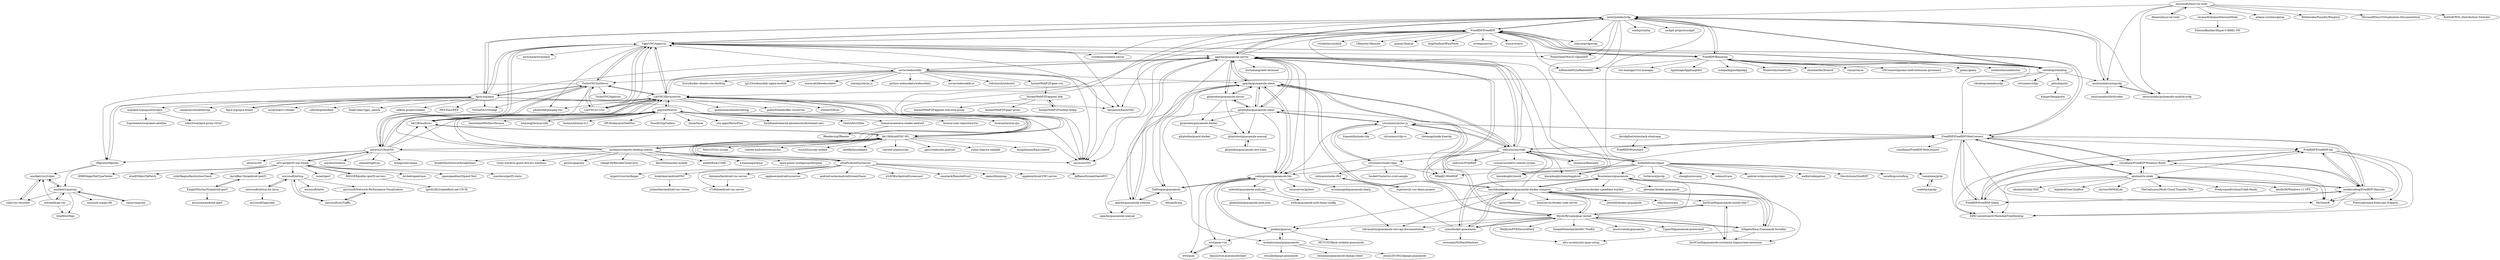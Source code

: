 digraph G {
"neutrinolabs/xrdp" -> "neutrinolabs/xorgxrdp"
"neutrinolabs/xrdp" -> "FreeRDP/FreeRDP"
"neutrinolabs/xrdp" -> "TigerVNC/tigervnc"
"neutrinolabs/xrdp" -> "apache/guacamole-server"
"neutrinolabs/xrdp" -> "stascorp/rdpwrap" ["e"=1]
"neutrinolabs/xrdp" -> "rdesktop/rdesktop"
"neutrinolabs/xrdp" -> "novnc/noVNC" ["e"=1]
"neutrinolabs/xrdp" -> "mRemoteNG/mRemoteNG" ["e"=1]
"neutrinolabs/xrdp" -> "FreeRDP/Remmina"
"neutrinolabs/xrdp" -> "Xpra-org/xpra"
"neutrinolabs/xrdp" -> "PowerShell/Win32-OpenSSH" ["e"=1]
"neutrinolabs/xrdp" -> "neutrinolabs/pulseaudio-module-xrdp"
"neutrinolabs/xrdp" -> "kimmknight/remoteapptool" ["e"=1]
"neutrinolabs/xrdp" -> "winfsp/winfsp" ["e"=1]
"neutrinolabs/xrdp" -> "cockpit-project/cockpit" ["e"=1]
"novnc/websockify" -> "novnc/noVNC" ["e"=1]
"novnc/websockify" -> "novnc/websockify-js"
"novnc/websockify" -> "LibVNC/libvncserver"
"novnc/websockify" -> "apache/guacamole-server"
"novnc/websockify" -> "tg123/websockify-nginx-module"
"novnc/websockify" -> "apache/guacamole-client"
"novnc/websockify" -> "TigerVNC/tigervnc"
"novnc/websockify" -> "warmcat/libwebsockets" ["e"=1]
"novnc/websockify" -> "kasmtech/KasmVNC" ["e"=1]
"novnc/websockify" -> "billchurch/webssh2" ["e"=1]
"novnc/websockify" -> "fcwu/docker-ubuntu-vnc-desktop" ["e"=1]
"novnc/websockify" -> "InstantWebP2P/peer-vnc"
"novnc/websockify" -> "xtermjs/xterm.js" ["e"=1]
"novnc/websockify" -> "TurboVNC/turbovnc"
"novnc/websockify" -> "python-websockets/websockets" ["e"=1]
"FreeRDP/FreeRDP" -> "neutrinolabs/xrdp"
"FreeRDP/FreeRDP" -> "stascorp/rdpwrap" ["e"=1]
"FreeRDP/FreeRDP" -> "FreeRDP/Remmina"
"FreeRDP/FreeRDP" -> "mRemoteNG/mRemoteNG" ["e"=1]
"FreeRDP/FreeRDP" -> "rustdesk/rustdesk" ["e"=1]
"FreeRDP/FreeRDP" -> "novnc/noVNC" ["e"=1]
"FreeRDP/FreeRDP" -> "TigerVNC/tigervnc"
"FreeRDP/FreeRDP" -> "1Remote/1Remote" ["e"=1]
"FreeRDP/FreeRDP" -> "rdesktop/rdesktop"
"FreeRDP/FreeRDP" -> "FreeRDP/FreeRDP-WebConnect"
"FreeRDP/FreeRDP" -> "quasar/Quasar" ["e"=1]
"FreeRDP/FreeRDP" -> "rustdesk/rustdesk-server" ["e"=1]
"FreeRDP/FreeRDP" -> "kingToolbox/WindTerm" ["e"=1]
"FreeRDP/FreeRDP" -> "screego/server" ["e"=1]
"FreeRDP/FreeRDP" -> "winsw/winsw" ["e"=1]
"microsoft/linux-vm-tools" -> "Hinara/linux-vm-tools"
"microsoft/linux-vm-tools" -> "secana/EnhancedSessionMode"
"microsoft/linux-vm-tools" -> "neutrinolabs/pulseaudio-module-xrdp"
"microsoft/linux-vm-tools" -> "arkane-systems/genie" ["e"=1]
"microsoft/linux-vm-tools" -> "WhitewaterFoundry/Pengwin" ["e"=1]
"microsoft/linux-vm-tools" -> "neutrinolabs/xorgxrdp"
"microsoft/linux-vm-tools" -> "MicrosoftDocs/Virtualization-Documentation" ["e"=1]
"microsoft/linux-vm-tools" -> "RoliSoft/WSL-Distribution-Switcher" ["e"=1]
"microsoft/linux-vm-tools" -> "neutrinolabs/xrdp"
"glyptodon/guacamole-server" -> "glyptodon/guacamole-client"
"glyptodon/guacamole-server" -> "glyptodon/guacamole-docker"
"glyptodon/guacamole-server" -> "glyptodon/guacamole-manual"
"glyptodon/guacamole-server" -> "apache/guacamole-client"
"glyptodon/guacamole-server" -> "apache/guacamole-server"
"neutrinolabs/pulseaudio-module-xrdp" -> "neutrinolabs/xorgxrdp"
"LibVNC/libvncserver" -> "rfbproto/rfbproto"
"LibVNC/libvncserver" -> "LibVNC/x11vnc"
"LibVNC/libvncserver" -> "oNaiPs/droidVncServer"
"LibVNC/libvncserver" -> "bk138/multivnc"
"LibVNC/libvncserver" -> "TigerVNC/tigervnc"
"LibVNC/libvncserver" -> "TurboVNC/turbovnc"
"LibVNC/libvncserver" -> "quamotion/remoteviewing" ["e"=1]
"LibVNC/libvncserver" -> "ultravnc/UltraVNC"
"LibVNC/libvncserver" -> "phoboslab/jsmpeg-vnc" ["e"=1]
"LibVNC/libvncserver" -> "novnc/noVNC" ["e"=1]
"LibVNC/libvncserver" -> "ponty/framebuffer-vncserver"
"LibVNC/libvncserver" -> "stweil/OSXvnc"
"LibVNC/libvncserver" -> "bk138/droidVNC-NG"
"LibVNC/libvncserver" -> "novnc/websockify"
"LibVNC/libvncserver" -> "gujjwal00/avnc"
"FreeRDP/FreeRDP-old" -> "EBSI-umontreal/IsThereAnyFreeDesktop"
"FreeRDP/FreeRDP-old" -> "MyOnee/R"
"FreeRDP/FreeRDP-old" -> "Freescale/meta-freescale-3rdparty" ["e"=1]
"FreeRDP/FreeRDP-old" -> "cloudbase/FreeRDP-Windows-Build"
"FreeRDP/FreeRDP-old" -> "awakecoding/FreeRDP-Manuals"
"boschkundendienst/guacamole-docker-compose" -> "MysticRyuujin/guac-install"
"boschkundendienst/guacamole-docker-compose" -> "flcontainers/guacamole"
"boschkundendienst/guacamole-docker-compose" -> "oznu/docker-guacamole"
"boschkundendienst/guacamole-docker-compose" -> "itiligent/Easy-Guacamole-Installer"
"boschkundendienst/guacamole-docker-compose" -> "apache/guacamole-client"
"boschkundendienst/guacamole-docker-compose" -> "apache/guacamole-server"
"boschkundendienst/guacamole-docker-compose" -> "Zer0CoolX/guacamole-customize-loginscreen-extension"
"boschkundendienst/guacamole-docker-compose" -> "cedrozor/myrtille"
"boschkundendienst/guacamole-docker-compose" -> "jwetzell/docker-guacamole"
"boschkundendienst/guacamole-docker-compose" -> "ridvanaltun/guacamole-rest-api-documentation"
"boschkundendienst/guacamole-docker-compose" -> "tobychui/zoraxy" ["e"=1]
"boschkundendienst/guacamole-docker-compose" -> "paidem/guacozy"
"boschkundendienst/guacamole-docker-compose" -> "gnmyt/Nexterm" ["e"=1]
"boschkundendienst/guacamole-docker-compose" -> "linuxserver/docker-code-server" ["e"=1]
"boschkundendienst/guacamole-docker-compose" -> "Zer0CoolX/guacamole-install-rhel-7"
"mgechev/js-vnc-demo-project" -> "sidorares/node-rfb2"
"KnightWhoSayNi/android-iperf" -> "alvisisme/android-iperf"
"KnightWhoSayNi/android-iperf" -> "davidBar-On/android-iperf3"
"bk138/multivnc" -> "gujjwal00/avnc"
"bk138/multivnc" -> "LibVNC/libvncserver"
"bk138/multivnc" -> "bk138/droidVNC-NG"
"oznu/docker-guacamole" -> "flcontainers/guacamole"
"oznu/docker-guacamole" -> "MysticRyuujin/guac-install"
"oznu/docker-guacamole" -> "boschkundendienst/guacamole-docker-compose"
"oznu/docker-guacamole" -> "rmountjoy92/DashMachine" ["e"=1]
"oznu/docker-guacamole" -> "apache/guacamole-server"
"Zer0CoolX/guacamole-customize-loginscreen-extension" -> "Zer0CoolX/guacamole-install-rhel-7"
"glyptodon/guacamole-client" -> "glyptodon/guacamole-server"
"glyptodon/guacamole-client" -> "apache/guacamole-client"
"glyptodon/guacamole-client" -> "vadimpronin/guacamole-lite"
"glyptodon/guacamole-client" -> "glyptodon/guacamole-docker"
"glyptodon/guacamole-client" -> "mohabusama/pyguacamole"
"glyptodon/guacamole-client" -> "apache/guacamole-server"
"glyptodon/guacamole-client" -> "glyptodon/guacamole-manual"
"glyptodon/guacamole-client" -> "citronneur/mstsc.js"
"Zer0CoolX/guacamole-install-rhel-7" -> "Zer0CoolX/guacamole-customize-loginscreen-extension"
"Zer0CoolX/guacamole-install-rhel-7" -> "MysticRyuujin/guac-install"
"mitchellh/go-vnc" -> "bradfitz/rfbgo"
"mitchellh/go-vnc" -> "amitbet/vncproxy"
"mitchellh/go-vnc" -> "amitbet/vnc2video"
"icodeface/grdp" -> "tomatome/grdp"
"TelDragon/guacamole" -> "vadimpronin/guacamole-lite"
"TelDragon/guacamole" -> "apache/guacamole-website"
"TelDragon/guacamole" -> "deluan/bring"
"secana/EnhancedSessionMode" -> "EtienneBarbier/Hyper-V-RHEL-VM"
"glyptodon/guacamole-test-suite" -> "glyptodon/guacamole-manual"
"saily/vnc-recorder" -> "amitbet/vnc2video"
"amitbet/vnc2video" -> "amitbet/vncproxy"
"amitbet/vnc2video" -> "saily/vnc-recorder"
"neutrinolabs/xorgxrdp" -> "neutrinolabs/xrdp"
"neutrinolabs/xorgxrdp" -> "neutrinolabs/pulseaudio-module-xrdp"
"neutrinolabs/xorgxrdp" -> "neutrinolabs/librfxcodec"
"bolkedebruin/rdpgw" -> "cedrozor/myrtille"
"bolkedebruin/rdpgw" -> "wallix/redemption"
"bolkedebruin/rdpgw" -> "Devolutions/IronRDP" ["e"=1]
"bolkedebruin/rdpgw" -> "coredhcp/coredhcp" ["e"=1]
"bolkedebruin/rdpgw" -> "vadimpronin/guacamole-lite"
"bolkedebruin/rdpgw" -> "kimmknight/remoteapptool" ["e"=1]
"bolkedebruin/rdpgw" -> "GoSecure/pyrdp" ["e"=1]
"bolkedebruin/rdpgw" -> "neutrinolabs/xrdp"
"bolkedebruin/rdpgw" -> "changkun/occamy"
"bolkedebruin/rdpgw" -> "apache/guacamole-server"
"bolkedebruin/rdpgw" -> "tomatome/grdp"
"bolkedebruin/rdpgw" -> "seknox/trasa" ["e"=1]
"bolkedebruin/rdpgw" -> "kimmknight/raweb" ["e"=1]
"bolkedebruin/rdpgw" -> "gabriel-sztejnworcel/pyrdgw"
"bolkedebruin/rdpgw" -> "flcontainers/guacamole"
"FreeRDP/Remmina" -> "rdesktop/rdesktop"
"FreeRDP/Remmina" -> "FreeRDP/FreeRDP"
"FreeRDP/Remmina" -> "neutrinolabs/xrdp"
"FreeRDP/Remmina" -> "TigerVNC/tigervnc"
"FreeRDP/Remmina" -> "FreeRDP/FreeRDP-WebConnect"
"FreeRDP/Remmina" -> "geany/geany" ["e"=1]
"FreeRDP/Remmina" -> "unetbootin/unetbootin" ["e"=1]
"FreeRDP/Remmina" -> "virt-manager/virt-manager" ["e"=1]
"FreeRDP/Remmina" -> "AppImage/AppImageKit" ["e"=1]
"FreeRDP/Remmina" -> "mRemoteNG/mRemoteNG" ["e"=1]
"FreeRDP/Remmina" -> "notepadqq/notepadqq" ["e"=1]
"FreeRDP/Remmina" -> "Winetricks/winetricks" ["e"=1]
"FreeRDP/Remmina" -> "cboxdoerfer/fsearch" ["e"=1]
"FreeRDP/Remmina" -> "veyon/veyon" ["e"=1]
"FreeRDP/Remmina" -> "GSConnect/gnome-shell-extension-gsconnect" ["e"=1]
"TigerVNC/tigervnc" -> "novnc/noVNC" ["e"=1]
"TigerVNC/tigervnc" -> "ultravnc/UltraVNC"
"TigerVNC/tigervnc" -> "LibVNC/libvncserver"
"TigerVNC/tigervnc" -> "neutrinolabs/xrdp"
"TigerVNC/tigervnc" -> "TurboVNC/turbovnc"
"TigerVNC/tigervnc" -> "FreeRDP/FreeRDP"
"TigerVNC/tigervnc" -> "LibVNC/x11vnc"
"TigerVNC/tigervnc" -> "kasmtech/KasmVNC" ["e"=1]
"TigerVNC/tigervnc" -> "phoboslab/jsmpeg-vnc" ["e"=1]
"TigerVNC/tigervnc" -> "FreeRDP/Remmina"
"TigerVNC/tigervnc" -> "rustdesk/rustdesk-server" ["e"=1]
"TigerVNC/tigervnc" -> "apache/guacamole-server"
"TigerVNC/tigervnc" -> "wireshark/wireshark" ["e"=1]
"TigerVNC/tigervnc" -> "Xpra-org/xpra"
"TigerVNC/tigervnc" -> "PowerShell/Win32-OpenSSH" ["e"=1]
"ultravnc/UltraVNC" -> "TigerVNC/tigervnc"
"ultravnc/UltraVNC" -> "TurboVNC/turbovnc"
"ultravnc/UltraVNC" -> "LibVNC/libvncserver"
"ultravnc/UltraVNC" -> "ultravnc/SC"
"ultravnc/UltraVNC" -> "bk138/droidVNC-NG"
"ultravnc/UltraVNC" -> "bk138/multivnc"
"ultravnc/UltraVNC" -> "rfbproto/rfbproto"
"ultravnc/UltraVNC" -> "dchapyshev/aspia" ["e"=1]
"ultravnc/UltraVNC" -> "gujjwal00/avnc"
"ultravnc/UltraVNC" -> "ar51an/iperf3-win-builds"
"ultravnc/UltraVNC" -> "aoyiduo/woterm" ["e"=1]
"ultravnc/UltraVNC" -> "novnc/noVNC" ["e"=1]
"ultravnc/UltraVNC" -> "chenall/tightvnc"
"rfbproto/rfbproto" -> "LibVNC/libvncserver"
"rfbproto/rfbproto" -> "amitbet/vncproxy"
"rfbproto/rfbproto" -> "amitbet/vnc2video"
"Hinara/linux-vm-tools" -> "microsoft/linux-vm-tools"
"wwt/guac-vue" -> "wwt/guac"
"wwt/guac-vue" -> "dgunzi/vue-guacamoleclient"
"paidem/guacozy" -> "mohabusama/pyguacamole"
"paidem/guacozy" -> "MUYUSY/flask-socketio-guacamole"
"paidem/guacozy" -> "vadimpronin/guacamole-lite"
"paidem/guacozy" -> "wwt/guac-vue"
"LibVNC/x11vnc" -> "LibVNC/libvncserver"
"LibVNC/x11vnc" -> "TurboVNC/turbovnc"
"LibVNC/x11vnc" -> "TigerVNC/tigervnc"
"LibVNC/x11vnc" -> "bk138/multivnc"
"citronneur/node-rdpjs" -> "citronneur/mstsc.js"
"citronneur/node-rdpjs" -> "Mikej81/WebRDP"
"citronneur/node-rdpjs" -> "SocketCluster/sc-crud-sample"
"citronneur/node-rdpjs" -> "sidorares/node-rfb2"
"wwt/guac" -> "wwt/guac-vue"
"mohabusama/pyguacamole" -> "jimmy201602/django-guacamole"
"mohabusama/pyguacamole" -> "rescale/django-guacamole"
"mohabusama/pyguacamole" -> "heisaman/guacamole-django-client"
"mohabusama/pyguacamole" -> "paidem/guacozy"
"microsoft/Network-Performance-Visualization" -> "microsoft/ctsTraffic"
"flcontainers/guacamole" -> "boschkundendienst/guacamole-docker-compose"
"flcontainers/guacamole" -> "abesnier/docker-guacamole"
"flcontainers/guacamole" -> "oznu/docker-guacamole"
"flcontainers/guacamole" -> "itiligent/Easy-Guacamole-Installer"
"flcontainers/guacamole" -> "linuxserver/docker-speedtest-tracker"
"cloudbase/FreeRDP-Windows-Build" -> "awakecoding/FreeRDP-Manuals"
"cloudbase/FreeRDP-Windows-Build" -> "FreeRDP/FreeRDP-Sharp"
"cloudbase/FreeRDP-Windows-Build" -> "EBSI-umontreal/IsThereAnyFreeDesktop"
"cloudbase/FreeRDP-Windows-Build" -> "FreeRDP/FreeRDP-old"
"cloudbase/FreeRDP-Windows-Build" -> "FreeRDP/FreeRDP-WebConnect"
"cloudbase/FreeRDP-Windows-Build" -> "akuhnet/w-colab"
"cloudbase/FreeRDP-Windows-Build" -> "MyOnee/R"
"bk138/droidVNC-NG" -> "gujjwal00/avnc"
"bk138/droidVNC-NG" -> "oNaiPs/droidVncServer"
"bk138/droidVNC-NG" -> "bk138/multivnc"
"bk138/droidVNC-NG" -> "NetrisTV/ws-scrcpy" ["e"=1]
"bk138/droidVNC-NG" -> "LibVNC/libvncserver"
"bk138/droidVNC-NG" -> "remote-android/redroid-doc" ["e"=1]
"bk138/droidVNC-NG" -> "ultravnc/UltraVNC"
"bk138/droidVNC-NG" -> "wsvn53/scrcpy-mobile" ["e"=1]
"bk138/droidVNC-NG" -> "meefik/linuxdeploy" ["e"=1]
"bk138/droidVNC-NG" -> "viarotel-org/escrcpy" ["e"=1]
"bk138/droidVNC-NG" -> "ppyyr/tailscale-android"
"bk138/droidVNC-NG" -> "yume-chan/ya-webadb" ["e"=1]
"bk138/droidVNC-NG" -> "mingzhixian/Easycontrol" ["e"=1]
"bk138/droidVNC-NG" -> "iiordanov/remote-desktop-clients"
"bk138/droidVNC-NG" -> "novnc/noVNC" ["e"=1]
"iiordanov/remote-desktop-clients" -> "bk138/multivnc"
"iiordanov/remote-desktop-clients" -> "gujjwal00/avnc"
"iiordanov/remote-desktop-clients" -> "FreeRDP/FreeRDP"
"iiordanov/remote-desktop-clients" -> "chengr28/RevokeChinaCerts" ["e"=1]
"iiordanov/remote-desktop-clients" -> "LibVNC/libvncserver"
"iiordanov/remote-desktop-clients" -> "flexVDI/launcher-mobile" ["e"=1]
"iiordanov/remote-desktop-clients" -> "bk138/droidVNC-NG"
"iiordanov/remote-desktop-clients" -> "oNaiPs/droidVncServer"
"iiordanov/remote-desktop-clients" -> "andelf/fuck12306" ["e"=1]
"iiordanov/remote-desktop-clients" -> "x-hansong/aSpice"
"iiordanov/remote-desktop-clients" -> "TigerVNC/tigervnc"
"iiordanov/remote-desktop-clients" -> "open-power-workgroup/Hospital" ["e"=1]
"iiordanov/remote-desktop-clients" -> "XcodeGhostSource/XcodeGhost" ["e"=1]
"iiordanov/remote-desktop-clients" -> "virtio-win/kvm-guest-drivers-windows" ["e"=1]
"iiordanov/remote-desktop-clients" -> "phuslu/goproxy" ["e"=1]
"TurboVNC/turbovnc" -> "VirtualGL/virtualgl" ["e"=1]
"TurboVNC/turbovnc" -> "rfbproto/rfbproto"
"TurboVNC/turbovnc" -> "LibVNC/libvncserver"
"TurboVNC/turbovnc" -> "TigerVNC/tigervnc"
"TurboVNC/turbovnc" -> "ultravnc/UltraVNC"
"TurboVNC/turbovnc" -> "LibVNC/x11vnc"
"TurboVNC/turbovnc" -> "TurboVNC/tightvnc"
"TurboVNC/turbovnc" -> "Xpra-org/xpra"
"TurboVNC/turbovnc" -> "bk138/multivnc"
"microsoft/ntttcp" -> "microsoft/ntttcp-for-linux"
"microsoft/ntttcp" -> "microsoft/ctsTraffic"
"microsoft/ntttcp" -> "microsoft/latte"
"microsoft/ntttcp" -> "microsoft/Network-Performance-Visualization"
"akuhnet/w-colab" -> "PradyumnaKrishna/Colab-Hacks" ["e"=1]
"akuhnet/w-colab" -> "awakecoding/FreeRDP-Manuals"
"akuhnet/w-colab" -> "cloudbase/FreeRDP-Windows-Build"
"akuhnet/w-colab" -> "EBSI-umontreal/IsThereAnyFreeDesktop"
"akuhnet/w-colab" -> "kmille36/Windows-11-VPS" ["e"=1]
"akuhnet/w-colab" -> "FreeRDP/FreeRDP-Sharp"
"akuhnet/w-colab" -> "FreeRDP/FreeRDP-old"
"akuhnet/w-colab" -> "FreeRDP/FreeRDP-WebConnect"
"akuhnet/w-colab" -> "akuhnet/Colab-SSH"
"akuhnet/w-colab" -> "biplobsd/OneClickRun" ["e"=1]
"akuhnet/w-colab" -> "shirooo39/MiXLab" ["e"=1]
"akuhnet/w-colab" -> "TheCaduceus/Multi-Cloud-Transfer-Tool" ["e"=1]
"akuhnet/w-colab" -> "MyOnee/R"
"Xpra-org/xpra-html5" -> "Xpra-org/xpra"
"Xpra-org/xpra" -> "Xpra-org/xpra-html5"
"Xpra-org/xpra" -> "mviereck/x11docker" ["e"=1]
"Xpra-org/xpra" -> "kasmtech/KasmVNC" ["e"=1]
"Xpra-org/xpra" -> "wayland-transpositor/wprs"
"Xpra-org/xpra" -> "TurboVNC/turbovnc"
"Xpra-org/xpra" -> "neutrinolabs/xrdp"
"Xpra-org/xpra" -> "udevbe/greenfield" ["e"=1]
"Xpra-org/xpra" -> "TigerVNC/tigervnc"
"Xpra-org/xpra" -> "VirtualGL/virtualgl" ["e"=1]
"Xpra-org/xpra" -> "apache/guacamole-server"
"Xpra-org/xpra" -> "DualCoder/vgpu_unlock" ["e"=1]
"Xpra-org/xpra" -> "selkies-project/selkies" ["e"=1]
"Xpra-org/xpra" -> "novnc/noVNC" ["e"=1]
"Xpra-org/xpra" -> "FEX-Emu/FEX" ["e"=1]
"Xpra-org/xpra" -> "containers/bubblewrap" ["e"=1]
"gujjwal00/avnc" -> "bk138/droidVNC-NG"
"gujjwal00/avnc" -> "bk138/multivnc"
"gujjwal00/avnc" -> "2moe/tmoe" ["e"=1]
"gujjwal00/avnc" -> "you-apps/RecordYou" ["e"=1]
"gujjwal00/avnc" -> "Seeneva/seeneva-reader-android"
"gujjwal00/avnc" -> "TachibanaGeneralLaboratories/download-navi" ["e"=1]
"gujjwal00/avnc" -> "Gedsh/InviZible" ["e"=1]
"gujjwal00/avnc" -> "LibVNC/libvncserver"
"gujjwal00/avnc" -> "termux-user-repository/tur" ["e"=1]
"gujjwal00/avnc" -> "termux/termux-gui" ["e"=1]
"gujjwal00/avnc" -> "hanxinhao000/ZeroTermux" ["e"=1]
"gujjwal00/avnc" -> "lzhiyong/termux-ndk" ["e"=1]
"gujjwal00/avnc" -> "termux/termux-x11" ["e"=1]
"gujjwal00/avnc" -> "DP-Hridayan/aShellYou" ["e"=1]
"gujjwal00/avnc" -> "FossifyOrg/Gallery" ["e"=1]
"Seeneva/seeneva-reader-android" -> "IReaderorg/IReader" ["e"=1]
"citronneur/mstsc.js" -> "citronneur/node-rdpjs"
"citronneur/mstsc.js" -> "cedrozor/myrtille"
"citronneur/mstsc.js" -> "Mikej81/WebRDP"
"citronneur/mstsc.js" -> "bloomapi/node-freerdp"
"citronneur/mstsc.js" -> "FreeRDP/FreeRDP-WebConnect"
"citronneur/mstsc.js" -> "vadimpronin/guacamole-lite"
"citronneur/mstsc.js" -> "frapontillo/node-rdp"
"citronneur/mstsc.js" -> "glyptodon/guacamole-client"
"citronneur/mstsc.js" -> "citronneur/rdp-rs" ["e"=1]
"rdesktop/rdesktop" -> "FreeRDP/Remmina"
"rdesktop/rdesktop" -> "FreeRDP/FreeRDP"
"rdesktop/rdesktop" -> "neutrinolabs/xrdp"
"rdesktop/rdesktop" -> "citronneur/rdpy" ["e"=1]
"rdesktop/rdesktop" -> "rdesktop/seamlessrdp"
"rdesktop/rdesktop" -> "LibVNC/libvncserver"
"rdesktop/rdesktop" -> "github/putty"
"rdesktop/rdesktop" -> "neutrinolabs/xorgxrdp"
"FreeRDP/FreeRDP-Sharp" -> "FreeRDP/FreeRDP-WebConnect"
"FreeRDP/FreeRDP-Sharp" -> "awakecoding/FreeRDP-Manuals"
"FreeRDP/FreeRDP-Sharp" -> "cloudbase/FreeRDP-Windows-Build"
"FreeRDP/FreeRDP-Sharp" -> "EBSI-umontreal/IsThereAnyFreeDesktop"
"FreeRDP/FreeRDP-Sharp" -> "FreeRDP/FreeRDP-old"
"tomatome/grdp" -> "icodeface/grdp"
"glyptodon/guacamole-docker" -> "glyptodon/guacd-docker"
"glyptodon/guacamole-docker" -> "glyptodon/guacamole-manual"
"glyptodon/guacamole-manual" -> "glyptodon/guacamole-test-suite"
"ar51an/iperf3-win-builds" -> "davidBar-On/android-iperf3"
"ar51an/iperf3-win-builds" -> "esnet/iperf" ["e"=1]
"ar51an/iperf3-win-builds" -> "R0GGER/public-iperf3-servers"
"ar51an/iperf3-win-builds" -> "Archeb/opentrace" ["e"=1]
"ar51an/iperf3-win-builds" -> "microsoft/ntttcp"
"ar51an/iperf3-win-builds" -> "openspeedtest/Speed-Test" ["e"=1]
"ar51an/iperf3-win-builds" -> "userdocs/iperf3-static"
"ar51an/iperf3-win-builds" -> "HMBSbige/NatTypeTester" ["e"=1]
"ar51an/iperf3-win-builds" -> "elseif/MikroTikPatch" ["e"=1]
"ar51an/iperf3-win-builds" -> "xykt/RegionRestrictionCheck" ["e"=1]
"ar51an/iperf3-win-builds" -> "ultravnc/UltraVNC"
"R0GGER/public-iperf3-servers" -> "ar51an/iperf3-win-builds"
"R0GGER/public-iperf3-servers" -> "spiritLHLS/speedtest.net-CN-ID" ["e"=1]
"microsoft/ntttcp-for-linux" -> "microsoft/ntttcp"
"microsoft/ntttcp-for-linux" -> "microsoft/lagscope"
"FreeRDP/FreeRDP-WebConnect" -> "FreeRDP/FreeRDP-Sharp"
"FreeRDP/FreeRDP-WebConnect" -> "awakecoding/FreeRDP-Manuals"
"FreeRDP/FreeRDP-WebConnect" -> "cloudbase/FreeRDP-Windows-Build"
"FreeRDP/FreeRDP-WebConnect" -> "cedrozor/myrtille"
"FreeRDP/FreeRDP-WebConnect" -> "FreeRDP/FreeRDP-old"
"FreeRDP/FreeRDP-WebConnect" -> "akuhnet/w-colab"
"FreeRDP/FreeRDP-WebConnect" -> "Mikej81/WebRDP"
"FreeRDP/FreeRDP-WebConnect" -> "EBSI-umontreal/IsThereAnyFreeDesktop"
"FreeRDP/FreeRDP-WebConnect" -> "FreeRDP/Wireshark"
"FreeRDP/FreeRDP-WebConnect" -> "MyOnee/R"
"FreeRDP/FreeRDP-WebConnect" -> "FreeRDP/FreeRDP"
"FreeRDP/FreeRDP-WebConnect" -> "citronneur/mstsc.js"
"FreeRDP/FreeRDP-WebConnect" -> "cloudbase/FreeRDP-WebConnect"
"vprix/vncproxy" -> "amitbet/vncproxy"
"binkybear/androidVNC" -> "yolanother/android-vnc-viewer"
"cedrozor/myrtille" -> "citronneur/mstsc.js"
"cedrozor/myrtille" -> "FreeRDP/FreeRDP-WebConnect"
"cedrozor/myrtille" -> "bolkedebruin/rdpgw"
"cedrozor/myrtille" -> "apache/guacamole-client"
"cedrozor/myrtille" -> "kimmknight/remoteapptool" ["e"=1]
"cedrozor/myrtille" -> "apache/guacamole-server"
"cedrozor/myrtille" -> "kimmknight/raweb" ["e"=1]
"cedrozor/myrtille" -> "immense/Remotely" ["e"=1]
"cedrozor/myrtille" -> "cedrozor/FreeRDP"
"cedrozor/myrtille" -> "Mikej81/WebRDP"
"cedrozor/myrtille" -> "FreeRDP/FreeRDP"
"cedrozor/myrtille" -> "glyptodon/guacamole-client"
"cedrozor/myrtille" -> "citronneur/node-rdpjs"
"cedrozor/myrtille" -> "rviscarra/webrtc-remote-screen" ["e"=1]
"cedrozor/myrtille" -> "vadimpronin/guacamole-lite"
"apache/guacamole-server" -> "apache/guacamole-client"
"apache/guacamole-server" -> "apache/guacamole-website"
"apache/guacamole-server" -> "novnc/noVNC" ["e"=1]
"apache/guacamole-server" -> "MysticRyuujin/guac-install"
"apache/guacamole-server" -> "cedrozor/myrtille"
"apache/guacamole-server" -> "glyptodon/guacamole-client"
"apache/guacamole-server" -> "neutrinolabs/xrdp"
"apache/guacamole-server" -> "glyptodon/guacamole-server"
"apache/guacamole-server" -> "kasmtech/KasmVNC" ["e"=1]
"apache/guacamole-server" -> "FreeRDP/FreeRDP"
"apache/guacamole-server" -> "vadimpronin/guacamole-lite"
"apache/guacamole-server" -> "TelDragon/guacamole"
"apache/guacamole-server" -> "immense/Remotely" ["e"=1]
"apache/guacamole-server" -> "dushixiang/next-terminal" ["e"=1]
"apache/guacamole-server" -> "novnc/websockify"
"apache/guacamole-client" -> "apache/guacamole-server"
"apache/guacamole-client" -> "apache/guacamole-website"
"apache/guacamole-client" -> "glyptodon/guacamole-client"
"apache/guacamole-client" -> "vadimpronin/guacamole-lite"
"apache/guacamole-client" -> "apache/guacamole-manual"
"apache/guacamole-client" -> "cedrozor/myrtille"
"apache/guacamole-client" -> "TelDragon/guacamole"
"apache/guacamole-client" -> "glyptodon/guacamole-server"
"apache/guacamole-client" -> "MysticRyuujin/guac-install"
"apache/guacamole-client" -> "boschkundendienst/guacamole-docker-compose"
"InstantWebP2P/appnet.link" -> "InstantWebP2P/nodejs-httpp"
"InstantWebP2P/appnet.link" -> "InstantWebP2P/appnet.link-stun-proxy"
"InstantWebP2P/appnet.link" -> "InstantWebP2P/peer-proxy"
"apache/guacamole-website" -> "apache/guacamole-client"
"apache/guacamole-website" -> "apache/guacamole-server"
"apache/guacamole-website" -> "apache/guacamole-manual"
"apache/guacamole-website" -> "TelDragon/guacamole"
"InstantWebP2P/nodejs-httpp" -> "InstantWebP2P/appnet.link"
"lintonye/fastdroid-vnc-server" -> "z7z8th/android-vnc-server"
"itiligent/Easy-Guacamole-Installer" -> "MysticRyuujin/guac-install"
"itiligent/Easy-Guacamole-Installer" -> "flcontainers/guacamole"
"itiligent/Easy-Guacamole-Installer" -> "Zer0CoolX/guacamole-customize-loginscreen-extension"
"itiligent/Easy-Guacamole-Installer" -> "boschkundendienst/guacamole-docker-compose"
"itiligent/Easy-Guacamole-Installer" -> "afro-systems/lxc-guac-setup"
"MysticRyuujin/guac-install" -> "itiligent/Easy-Guacamole-Installer"
"MysticRyuujin/guac-install" -> "boschkundendienst/guacamole-docker-compose"
"MysticRyuujin/guac-install" -> "Zer0CoolX/guacamole-install-rhel-7"
"MysticRyuujin/guac-install" -> "jasonvriends/guacamole"
"MysticRyuujin/guac-install" -> "Zer0CoolX/guacamole-customize-loginscreen-extension"
"MysticRyuujin/guac-install" -> "oznu/docker-guacamole"
"MysticRyuujin/guac-install" -> "apache/guacamole-server"
"MysticRyuujin/guac-install" -> "flcontainers/guacamole"
"MysticRyuujin/guac-install" -> "UpperM/guacamole-powershell"
"MysticRyuujin/guac-install" -> "paidem/guacozy"
"MysticRyuujin/guac-install" -> "apache/guacamole-client"
"MysticRyuujin/guac-install" -> "afro-systems/lxc-guac-setup"
"MysticRyuujin/guac-install" -> "ridvanaltun/guacamole-rest-api-documentation"
"MysticRyuujin/guac-install" -> "Weilbyte/PVEDiscordDark" ["e"=1]
"MysticRyuujin/guac-install" -> "SimpleHomelab/AtoMiC-ToolKit" ["e"=1]
"davidBar-On/android-iperf3" -> "KnightWhoSayNi/android-iperf"
"aiden0z/guacamole-auth-jwt" -> "wells/guacamole-auth-hmac-config"
"aiden0z/guacamole-auth-jwt" -> "glyptodon/guacamole-auth-json"
"wayland-transpositor/wprs" -> "talex5/wayland-proxy-virtwl"
"wayland-transpositor/wprs" -> "Supreeeme/xwayland-satellite" ["e"=1]
"oNaiPs/droidVncServer" -> "LibVNC/libvncserver"
"oNaiPs/droidVncServer" -> "bk138/droidVNC-NG"
"oNaiPs/droidVncServer" -> "lintonye/fastdroid-vnc-server"
"oNaiPs/droidVncServer" -> "z7z8th/android-vnc-server"
"oNaiPs/droidVncServer" -> "appknox/androidvncserver"
"oNaiPs/droidVncServer" -> "android-notes/androidScreenShare" ["e"=1]
"oNaiPs/droidVncServer" -> "xSAVIKx/AndroidScreencast" ["e"=1]
"oNaiPs/droidVncServer" -> "binkybear/androidVNC"
"oNaiPs/droidVncServer" -> "omerjerk/RemoteDroid" ["e"=1]
"oNaiPs/droidVncServer" -> "openstf/minicap" ["e"=1]
"oNaiPs/droidVncServer" -> "appknox/droid-VNC-server"
"oNaiPs/droidVncServer" -> "Jeffiano/ScreenShareRTC" ["e"=1]
"oNaiPs/droidVncServer" -> "hyperb1iss/vncflinger"
"awakecoding/FreeRDP-Manuals" -> "cloudbase/FreeRDP-Windows-Build"
"awakecoding/FreeRDP-Manuals" -> "FreeRDP/FreeRDP-Sharp"
"awakecoding/FreeRDP-Manuals" -> "FreeRDP/FreeRDP-WebConnect"
"awakecoding/FreeRDP-Manuals" -> "akuhnet/w-colab"
"awakecoding/FreeRDP-Manuals" -> "FreeRDP/FreeRDP-old"
"awakecoding/FreeRDP-Manuals" -> "Freescale/meta-freescale-3rdparty" ["e"=1]
"awakecoding/FreeRDP-Manuals" -> "EBSI-umontreal/IsThereAnyFreeDesktop"
"awakecoding/FreeRDP-Manuals" -> "MyOnee/R"
"vadimpronin/guacamole-lite" -> "linuxserver/gclient"
"vadimpronin/guacamole-lite" -> "wwt/guac-vue"
"vadimpronin/guacamole-lite" -> "paidem/guacozy"
"vadimpronin/guacamole-lite" -> "m-expunged/guacamole-sharp"
"vadimpronin/guacamole-lite" -> "TelDragon/guacamole"
"vadimpronin/guacamole-lite" -> "wwt/guac"
"vadimpronin/guacamole-lite" -> "ridvanaltun/guacamole-rest-api-documentation"
"vadimpronin/guacamole-lite" -> "aiden0z/guacamole-auth-jwt"
"vadimpronin/guacamole-lite" -> "apache/guacamole-client"
"sidorares/node-rfb2" -> "mgechev/js-vnc-demo-project"
"davidgfnet/wireshark-whatsapp" -> "FreeRDP/Wireshark"
"microsoft/ctsTraffic" -> "microsoft/Network-Performance-Visualization"
"microsoft/ctsTraffic" -> "microsoft/ntttcp"
"github/putty" -> "KasperDeng/putty"
"amitbet/vncproxy" -> "amitbet/vnc2video"
"amitbet/vncproxy" -> "saily/vnc-recorder"
"amitbet/vncproxy" -> "bradfitz/rfbgo"
"amitbet/vncproxy" -> "vprix/vncproxy"
"amitbet/vncproxy" -> "mitchellh/go-vnc"
"amitbet/vncproxy" -> "unistack-org/go-rfb"
"InstantWebP2P/peer-vnc" -> "InstantWebP2P/appnet.link"
"neutrinolabs/xrdp" ["l"="7.827,-4.188"]
"neutrinolabs/xorgxrdp" ["l"="7.827,-4.254"]
"FreeRDP/FreeRDP" ["l"="7.767,-4.155"]
"TigerVNC/tigervnc" ["l"="7.875,-4.111"]
"apache/guacamole-server" ["l"="7.765,-4.077"]
"stascorp/rdpwrap" ["l"="-48.291,12.563"]
"rdesktop/rdesktop" ["l"="7.8,-4.213"]
"novnc/noVNC" ["l"="9.164,-6.348"]
"mRemoteNG/mRemoteNG" ["l"="-49.363,10.146"]
"FreeRDP/Remmina" ["l"="7.811,-4.149"]
"Xpra-org/xpra" ["l"="7.889,-4.181"]
"PowerShell/Win32-OpenSSH" ["l"="-48.057,7.799"]
"neutrinolabs/pulseaudio-module-xrdp" ["l"="7.85,-4.267"]
"kimmknight/remoteapptool" ["l"="-48.339,12.447"]
"winfsp/winfsp" ["l"="-53.409,9.663"]
"cockpit-project/cockpit" ["l"="12.211,-9.335"]
"novnc/websockify" ["l"="7.905,-4.135"]
"novnc/websockify-js" ["l"="7.952,-4.198"]
"LibVNC/libvncserver" ["l"="7.957,-4.086"]
"tg123/websockify-nginx-module" ["l"="7.952,-4.168"]
"apache/guacamole-client" ["l"="7.729,-4.043"]
"warmcat/libwebsockets" ["l"="-19.667,-25.554"]
"kasmtech/KasmVNC" ["l"="11.625,-11.288"]
"billchurch/webssh2" ["l"="9.075,-6.289"]
"fcwu/docker-ubuntu-vnc-desktop" ["l"="11.678,-11.21"]
"InstantWebP2P/peer-vnc" ["l"="7.99,-4.226"]
"xtermjs/xterm.js" ["l"="9.058,-6.386"]
"TurboVNC/turbovnc" ["l"="7.95,-4.123"]
"python-websockets/websockets" ["l"="44.547,20.956"]
"rustdesk/rustdesk" ["l"="12.502,-9.676"]
"1Remote/1Remote" ["l"="-48.511,12.583"]
"FreeRDP/FreeRDP-WebConnect" ["l"="7.668,-4.182"]
"quasar/Quasar" ["l"="-45.076,-32.278"]
"rustdesk/rustdesk-server" ["l"="-48.396,12.418"]
"kingToolbox/WindTerm" ["l"="-48.451,12.858"]
"screego/server" ["l"="12.887,-9.319"]
"winsw/winsw" ["l"="-48.321,12.714"]
"microsoft/linux-vm-tools" ["l"="7.847,-4.309"]
"Hinara/linux-vm-tools" ["l"="7.84,-4.35"]
"secana/EnhancedSessionMode" ["l"="7.872,-4.362"]
"arkane-systems/genie" ["l"="-49.302,7.681"]
"WhitewaterFoundry/Pengwin" ["l"="-49.366,7.639"]
"MicrosoftDocs/Virtualization-Documentation" ["l"="-48.124,7.75"]
"RoliSoft/WSL-Distribution-Switcher" ["l"="-49.367,7.614"]
"glyptodon/guacamole-server" ["l"="7.702,-4.06"]
"glyptodon/guacamole-client" ["l"="7.677,-4.059"]
"glyptodon/guacamole-docker" ["l"="7.639,-4.055"]
"glyptodon/guacamole-manual" ["l"="7.656,-4.046"]
"rfbproto/rfbproto" ["l"="8.023,-4.13"]
"LibVNC/x11vnc" ["l"="7.925,-4.09"]
"oNaiPs/droidVncServer" ["l"="7.997,-4"]
"bk138/multivnc" ["l"="7.967,-4.06"]
"quamotion/remoteviewing" ["l"="-36.134,1.64"]
"ultravnc/UltraVNC" ["l"="8,-4.082"]
"phoboslab/jsmpeg-vnc" ["l"="22.593,-26.57"]
"ponty/framebuffer-vncserver" ["l"="7.942,-4.002"]
"stweil/OSXvnc" ["l"="8.033,-4.103"]
"bk138/droidVNC-NG" ["l"="7.994,-4.039"]
"gujjwal00/avnc" ["l"="7.966,-4.029"]
"FreeRDP/FreeRDP-old" ["l"="7.629,-4.22"]
"EBSI-umontreal/IsThereAnyFreeDesktop" ["l"="7.624,-4.205"]
"MyOnee/R" ["l"="7.661,-4.226"]
"Freescale/meta-freescale-3rdparty" ["l"="-16.557,-44.681"]
"cloudbase/FreeRDP-Windows-Build" ["l"="7.657,-4.212"]
"awakecoding/FreeRDP-Manuals" ["l"="7.643,-4.213"]
"boschkundendienst/guacamole-docker-compose" ["l"="7.735,-3.994"]
"MysticRyuujin/guac-install" ["l"="7.725,-3.971"]
"flcontainers/guacamole" ["l"="7.766,-3.97"]
"oznu/docker-guacamole" ["l"="7.769,-3.995"]
"itiligent/Easy-Guacamole-Installer" ["l"="7.748,-3.947"]
"Zer0CoolX/guacamole-customize-loginscreen-extension" ["l"="7.722,-3.937"]
"cedrozor/myrtille" ["l"="7.68,-4.103"]
"jwetzell/docker-guacamole" ["l"="7.76,-3.919"]
"ridvanaltun/guacamole-rest-api-documentation" ["l"="7.694,-3.985"]
"tobychui/zoraxy" ["l"="12.342,-8.846"]
"paidem/guacozy" ["l"="7.668,-3.978"]
"gnmyt/Nexterm" ["l"="12.381,-8.738"]
"linuxserver/docker-code-server" ["l"="11.732,-11.447"]
"Zer0CoolX/guacamole-install-rhel-7" ["l"="7.704,-3.947"]
"mgechev/js-vnc-demo-project" ["l"="7.478,-4.118"]
"sidorares/node-rfb2" ["l"="7.508,-4.121"]
"KnightWhoSayNi/android-iperf" ["l"="8.186,-3.966"]
"alvisisme/android-iperf" ["l"="8.2,-3.944"]
"davidBar-On/android-iperf3" ["l"="8.167,-3.991"]
"rmountjoy92/DashMachine" ["l"="12.465,-8.827"]
"vadimpronin/guacamole-lite" ["l"="7.673,-4.029"]
"mohabusama/pyguacamole" ["l"="7.639,-3.967"]
"citronneur/mstsc.js" ["l"="7.633,-4.113"]
"mitchellh/go-vnc" ["l"="8.136,-4.162"]
"bradfitz/rfbgo" ["l"="8.154,-4.179"]
"amitbet/vncproxy" ["l"="8.113,-4.178"]
"amitbet/vnc2video" ["l"="8.089,-4.162"]
"icodeface/grdp" ["l"="7.565,-4.065"]
"tomatome/grdp" ["l"="7.603,-4.073"]
"TelDragon/guacamole" ["l"="7.709,-4.024"]
"apache/guacamole-website" ["l"="7.756,-4.036"]
"deluan/bring" ["l"="7.671,-4.001"]
"EtienneBarbier/Hyper-V-RHEL-VM" ["l"="7.881,-4.391"]
"glyptodon/guacamole-test-suite" ["l"="7.636,-4.036"]
"saily/vnc-recorder" ["l"="8.091,-4.189"]
"neutrinolabs/librfxcodec" ["l"="7.813,-4.285"]
"bolkedebruin/rdpgw" ["l"="7.714,-4.1"]
"wallix/redemption" ["l"="7.701,-4.154"]
"Devolutions/IronRDP" ["l"="-12.842,-7.324"]
"coredhcp/coredhcp" ["l"="3.632,-7.774"]
"GoSecure/pyrdp" ["l"="-45.402,-32.014"]
"changkun/occamy" ["l"="7.665,-4.144"]
"seknox/trasa" ["l"="-44.087,-32.788"]
"kimmknight/raweb" ["l"="-48.273,12.379"]
"gabriel-sztejnworcel/pyrdgw" ["l"="7.712,-4.127"]
"geany/geany" ["l"="-50.741,12.631"]
"unetbootin/unetbootin" ["l"="-14.25,-1.117"]
"virt-manager/virt-manager" ["l"="9.217,-8.959"]
"AppImage/AppImageKit" ["l"="-14.204,-0.982"]
"notepadqq/notepadqq" ["l"="-14.196,-0.904"]
"Winetricks/winetricks" ["l"="-14.466,-0.757"]
"cboxdoerfer/fsearch" ["l"="-14.323,-1.086"]
"veyon/veyon" ["l"="-50.021,10.208"]
"GSConnect/gnome-shell-extension-gsconnect" ["l"="-16.515,-1.858"]
"wireshark/wireshark" ["l"="-44.79,-32.454"]
"ultravnc/SC" ["l"="8.034,-4.07"]
"dchapyshev/aspia" ["l"="-44.875,23.776"]
"ar51an/iperf3-win-builds" ["l"="8.125,-4.045"]
"aoyiduo/woterm" ["l"="-49.912,10.296"]
"chenall/tightvnc" ["l"="8.054,-4.077"]
"wwt/guac-vue" ["l"="7.637,-3.988"]
"wwt/guac" ["l"="7.617,-3.994"]
"dgunzi/vue-guacamoleclient" ["l"="7.61,-3.97"]
"MUYUSY/flask-socketio-guacamole" ["l"="7.656,-3.947"]
"citronneur/node-rdpjs" ["l"="7.575,-4.133"]
"Mikej81/WebRDP" ["l"="7.624,-4.145"]
"SocketCluster/sc-crud-sample" ["l"="7.517,-4.164"]
"jimmy201602/django-guacamole" ["l"="7.614,-3.93"]
"rescale/django-guacamole" ["l"="7.61,-3.949"]
"heisaman/guacamole-django-client" ["l"="7.63,-3.939"]
"microsoft/Network-Performance-Visualization" ["l"="8.259,-4.058"]
"microsoft/ctsTraffic" ["l"="8.274,-4.042"]
"abesnier/docker-guacamole" ["l"="7.803,-3.939"]
"linuxserver/docker-speedtest-tracker" ["l"="7.792,-3.912"]
"FreeRDP/FreeRDP-Sharp" ["l"="7.64,-4.196"]
"akuhnet/w-colab" ["l"="7.643,-4.234"]
"NetrisTV/ws-scrcpy" ["l"="-0.643,0.943"]
"remote-android/redroid-doc" ["l"="56.475,-10.596"]
"wsvn53/scrcpy-mobile" ["l"="-0.518,0.916"]
"meefik/linuxdeploy" ["l"="-48.467,-25.99"]
"viarotel-org/escrcpy" ["l"="-48.993,12.834"]
"ppyyr/tailscale-android" ["l"="8.05,-4.018"]
"yume-chan/ya-webadb" ["l"="-0.582,0.923"]
"mingzhixian/Easycontrol" ["l"="-0.48,0.868"]
"iiordanov/remote-desktop-clients" ["l"="7.921,-4.042"]
"chengr28/RevokeChinaCerts" ["l"="-45.757,13.035"]
"flexVDI/launcher-mobile" ["l"="23.688,-20.926"]
"andelf/fuck12306" ["l"="47.479,22.926"]
"x-hansong/aSpice" ["l"="7.906,-4.01"]
"open-power-workgroup/Hospital" ["l"="-45.718,12.951"]
"XcodeGhostSource/XcodeGhost" ["l"="44.426,-22.444"]
"virtio-win/kvm-guest-drivers-windows" ["l"="-14.249,-1.357"]
"phuslu/goproxy" ["l"="-45.803,13.045"]
"VirtualGL/virtualgl" ["l"="7.937,-3.255"]
"TurboVNC/tightvnc" ["l"="7.99,-4.154"]
"microsoft/ntttcp" ["l"="8.241,-4.028"]
"microsoft/ntttcp-for-linux" ["l"="8.281,-4.002"]
"microsoft/latte" ["l"="8.245,-3.998"]
"PradyumnaKrishna/Colab-Hacks" ["l"="-44.587,17.024"]
"kmille36/Windows-11-VPS" ["l"="-44.516,17.068"]
"akuhnet/Colab-SSH" ["l"="7.607,-4.257"]
"biplobsd/OneClickRun" ["l"="-44.638,16.992"]
"shirooo39/MiXLab" ["l"="-44.612,16.999"]
"TheCaduceus/Multi-Cloud-Transfer-Tool" ["l"="-44.608,17.238"]
"Xpra-org/xpra-html5" ["l"="7.909,-4.223"]
"mviereck/x11docker" ["l"="11.621,-11.207"]
"wayland-transpositor/wprs" ["l"="7.936,-4.268"]
"udevbe/greenfield" ["l"="-16.335,-3.681"]
"DualCoder/vgpu_unlock" ["l"="-14.293,-1.372"]
"selkies-project/selkies" ["l"="7.948,-3.35"]
"FEX-Emu/FEX" ["l"="-13.776,0.874"]
"containers/bubblewrap" ["l"="-16.939,-2.711"]
"2moe/tmoe" ["l"="-48.423,-25.789"]
"you-apps/RecordYou" ["l"="-52.397,9.442"]
"Seeneva/seeneva-reader-android" ["l"="7.957,-3.953"]
"TachibanaGeneralLaboratories/download-navi" ["l"="-52.57,9.329"]
"Gedsh/InviZible" ["l"="-52.498,9.325"]
"termux-user-repository/tur" ["l"="-48.561,-25.77"]
"termux/termux-gui" ["l"="-48.531,-25.812"]
"hanxinhao000/ZeroTermux" ["l"="-54.895,10.349"]
"lzhiyong/termux-ndk" ["l"="-48.504,-25.73"]
"termux/termux-x11" ["l"="-48.539,-25.844"]
"DP-Hridayan/aShellYou" ["l"="-52.272,9.505"]
"FossifyOrg/Gallery" ["l"="-52.523,9.402"]
"IReaderorg/IReader" ["l"="-45.028,10.86"]
"bloomapi/node-freerdp" ["l"="7.596,-4.103"]
"frapontillo/node-rdp" ["l"="7.602,-4.121"]
"citronneur/rdp-rs" ["l"="-12.816,-7.436"]
"citronneur/rdpy" ["l"="-47.341,-34.187"]
"rdesktop/seamlessrdp" ["l"="7.772,-4.256"]
"github/putty" ["l"="7.765,-4.299"]
"glyptodon/guacd-docker" ["l"="7.602,-4.042"]
"esnet/iperf" ["l"="6.321,-4.912"]
"R0GGER/public-iperf3-servers" ["l"="8.166,-4.052"]
"Archeb/opentrace" ["l"="-46.569,15.064"]
"openspeedtest/Speed-Test" ["l"="12.33,-8.877"]
"userdocs/iperf3-static" ["l"="8.139,-4.011"]
"HMBSbige/NatTypeTester" ["l"="12.855,-12.145"]
"elseif/MikroTikPatch" ["l"="-65.444,16.495"]
"xykt/RegionRestrictionCheck" ["l"="-46.6,15.088"]
"spiritLHLS/speedtest.net-CN-ID" ["l"="-46.59,15.142"]
"microsoft/lagscope" ["l"="8.313,-3.988"]
"FreeRDP/Wireshark" ["l"="7.631,-4.265"]
"cloudbase/FreeRDP-WebConnect" ["l"="7.631,-4.176"]
"vprix/vncproxy" ["l"="8.133,-4.212"]
"binkybear/androidVNC" ["l"="8.035,-3.949"]
"yolanother/android-vnc-viewer" ["l"="8.051,-3.923"]
"immense/Remotely" ["l"="12.439,-9.073"]
"cedrozor/FreeRDP" ["l"="7.646,-4.089"]
"rviscarra/webrtc-remote-screen" ["l"="8.064,-3.283"]
"dushixiang/next-terminal" ["l"="-46.52,14.907"]
"apache/guacamole-manual" ["l"="7.775,-4.028"]
"InstantWebP2P/appnet.link" ["l"="8.037,-4.28"]
"InstantWebP2P/nodejs-httpp" ["l"="8.061,-4.299"]
"InstantWebP2P/appnet.link-stun-proxy" ["l"="8.061,-4.277"]
"InstantWebP2P/peer-proxy" ["l"="8.038,-4.311"]
"lintonye/fastdroid-vnc-server" ["l"="8.035,-3.974"]
"z7z8th/android-vnc-server" ["l"="8.027,-3.99"]
"afro-systems/lxc-guac-setup" ["l"="7.736,-3.922"]
"jasonvriends/guacamole" ["l"="7.691,-3.927"]
"UpperM/guacamole-powershell" ["l"="7.707,-3.909"]
"Weilbyte/PVEDiscordDark" ["l"="9.78,-12.082"]
"SimpleHomelab/AtoMiC-ToolKit" ["l"="12.776,-6.561"]
"aiden0z/guacamole-auth-jwt" ["l"="7.6,-4.008"]
"wells/guacamole-auth-hmac-config" ["l"="7.57,-4.005"]
"glyptodon/guacamole-auth-json" ["l"="7.575,-3.99"]
"talex5/wayland-proxy-virtwl" ["l"="7.959,-4.308"]
"Supreeeme/xwayland-satellite" ["l"="-16.184,-3.771"]
"appknox/androidvncserver" ["l"="7.993,-3.963"]
"android-notes/androidScreenShare" ["l"="-0.701,0.726"]
"xSAVIKx/AndroidScreencast" ["l"="-0.668,0.708"]
"omerjerk/RemoteDroid" ["l"="-0.65,0.745"]
"openstf/minicap" ["l"="-0.827,0.844"]
"appknox/droid-VNC-server" ["l"="8.016,-3.97"]
"Jeffiano/ScreenShareRTC" ["l"="64.974,-14.157"]
"hyperb1iss/vncflinger" ["l"="8.008,-3.95"]
"linuxserver/gclient" ["l"="7.623,-4.021"]
"m-expunged/guacamole-sharp" ["l"="7.646,-4.014"]
"davidgfnet/wireshark-whatsapp" ["l"="7.604,-4.309"]
"KasperDeng/putty" ["l"="7.752,-4.336"]
"unistack-org/go-rfb" ["l"="8.137,-4.19"]
}